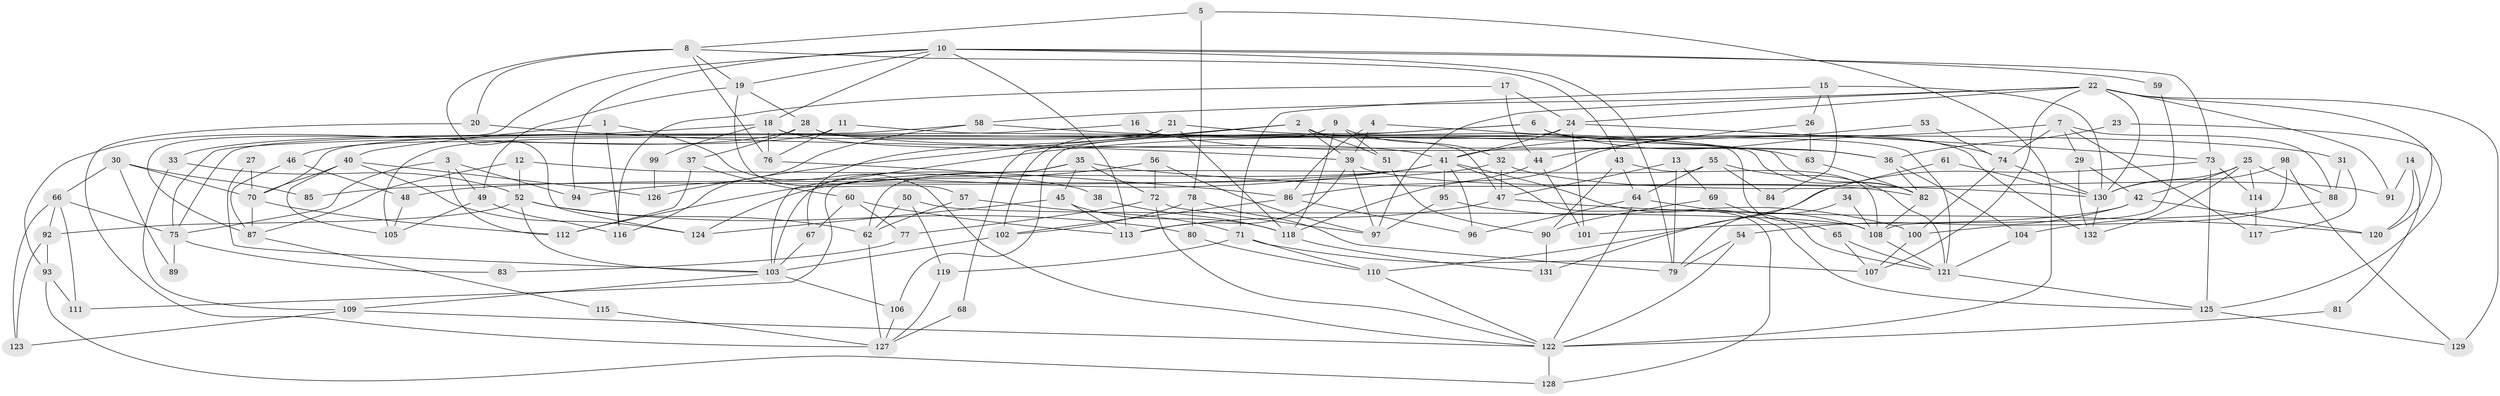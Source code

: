 // Generated by graph-tools (version 1.1) at 2025/02/03/09/25 03:02:01]
// undirected, 132 vertices, 264 edges
graph export_dot {
graph [start="1"]
  node [color=gray90,style=filled];
  1;
  2;
  3;
  4;
  5;
  6;
  7;
  8;
  9;
  10;
  11;
  12;
  13;
  14;
  15;
  16;
  17;
  18;
  19;
  20;
  21;
  22;
  23;
  24;
  25;
  26;
  27;
  28;
  29;
  30;
  31;
  32;
  33;
  34;
  35;
  36;
  37;
  38;
  39;
  40;
  41;
  42;
  43;
  44;
  45;
  46;
  47;
  48;
  49;
  50;
  51;
  52;
  53;
  54;
  55;
  56;
  57;
  58;
  59;
  60;
  61;
  62;
  63;
  64;
  65;
  66;
  67;
  68;
  69;
  70;
  71;
  72;
  73;
  74;
  75;
  76;
  77;
  78;
  79;
  80;
  81;
  82;
  83;
  84;
  85;
  86;
  87;
  88;
  89;
  90;
  91;
  92;
  93;
  94;
  95;
  96;
  97;
  98;
  99;
  100;
  101;
  102;
  103;
  104;
  105;
  106;
  107;
  108;
  109;
  110;
  111;
  112;
  113;
  114;
  115;
  116;
  117;
  118;
  119;
  120;
  121;
  122;
  123;
  124;
  125;
  126;
  127;
  128;
  129;
  130;
  131;
  132;
  1 -- 122;
  1 -- 116;
  1 -- 40;
  2 -- 39;
  2 -- 121;
  2 -- 51;
  2 -- 68;
  2 -- 126;
  3 -- 94;
  3 -- 112;
  3 -- 49;
  3 -- 75;
  4 -- 86;
  4 -- 39;
  4 -- 82;
  5 -- 122;
  5 -- 8;
  5 -- 78;
  6 -- 106;
  6 -- 74;
  6 -- 103;
  6 -- 132;
  7 -- 41;
  7 -- 74;
  7 -- 29;
  7 -- 88;
  7 -- 117;
  8 -- 124;
  8 -- 76;
  8 -- 19;
  8 -- 20;
  8 -- 43;
  9 -- 118;
  9 -- 102;
  9 -- 32;
  9 -- 51;
  10 -- 19;
  10 -- 113;
  10 -- 18;
  10 -- 59;
  10 -- 73;
  10 -- 79;
  10 -- 87;
  10 -- 94;
  11 -- 82;
  11 -- 46;
  11 -- 76;
  12 -- 52;
  12 -- 87;
  12 -- 38;
  13 -- 47;
  13 -- 69;
  13 -- 79;
  14 -- 91;
  14 -- 120;
  14 -- 81;
  15 -- 130;
  15 -- 71;
  15 -- 26;
  15 -- 84;
  16 -- 75;
  16 -- 36;
  17 -- 24;
  17 -- 44;
  17 -- 116;
  18 -- 33;
  18 -- 41;
  18 -- 65;
  18 -- 76;
  18 -- 99;
  19 -- 28;
  19 -- 49;
  19 -- 57;
  20 -- 39;
  20 -- 127;
  21 -- 31;
  21 -- 105;
  21 -- 67;
  21 -- 118;
  22 -- 107;
  22 -- 130;
  22 -- 24;
  22 -- 58;
  22 -- 91;
  22 -- 97;
  22 -- 120;
  22 -- 129;
  23 -- 125;
  23 -- 36;
  24 -- 73;
  24 -- 41;
  24 -- 75;
  24 -- 101;
  25 -- 42;
  25 -- 132;
  25 -- 88;
  25 -- 114;
  25 -- 130;
  26 -- 63;
  26 -- 44;
  27 -- 70;
  27 -- 103;
  28 -- 93;
  28 -- 47;
  28 -- 36;
  28 -- 37;
  29 -- 132;
  29 -- 42;
  30 -- 66;
  30 -- 70;
  30 -- 85;
  30 -- 89;
  31 -- 88;
  31 -- 117;
  32 -- 47;
  32 -- 48;
  32 -- 91;
  33 -- 109;
  33 -- 52;
  34 -- 108;
  34 -- 79;
  35 -- 62;
  35 -- 103;
  35 -- 45;
  35 -- 72;
  35 -- 130;
  36 -- 82;
  36 -- 104;
  37 -- 112;
  37 -- 60;
  38 -- 118;
  39 -- 82;
  39 -- 97;
  39 -- 113;
  40 -- 124;
  40 -- 70;
  40 -- 105;
  40 -- 126;
  41 -- 85;
  41 -- 94;
  41 -- 95;
  41 -- 96;
  41 -- 124;
  41 -- 125;
  41 -- 128;
  42 -- 54;
  42 -- 101;
  42 -- 120;
  43 -- 64;
  43 -- 90;
  43 -- 108;
  44 -- 101;
  44 -- 86;
  45 -- 113;
  45 -- 118;
  45 -- 124;
  46 -- 48;
  46 -- 87;
  47 -- 120;
  47 -- 113;
  48 -- 105;
  49 -- 105;
  49 -- 116;
  50 -- 119;
  50 -- 108;
  50 -- 62;
  51 -- 90;
  52 -- 103;
  52 -- 80;
  52 -- 62;
  52 -- 92;
  53 -- 118;
  53 -- 74;
  54 -- 79;
  54 -- 122;
  55 -- 64;
  55 -- 121;
  55 -- 84;
  55 -- 111;
  56 -- 72;
  56 -- 97;
  56 -- 112;
  57 -- 62;
  57 -- 71;
  58 -- 116;
  58 -- 63;
  58 -- 70;
  59 -- 108;
  60 -- 67;
  60 -- 77;
  60 -- 113;
  61 -- 131;
  61 -- 130;
  62 -- 127;
  63 -- 82;
  64 -- 96;
  64 -- 122;
  64 -- 108;
  65 -- 121;
  65 -- 107;
  66 -- 111;
  66 -- 75;
  66 -- 92;
  66 -- 123;
  67 -- 103;
  68 -- 127;
  69 -- 121;
  69 -- 90;
  70 -- 87;
  70 -- 112;
  71 -- 110;
  71 -- 107;
  71 -- 119;
  72 -- 97;
  72 -- 77;
  72 -- 122;
  73 -- 125;
  73 -- 110;
  73 -- 114;
  74 -- 130;
  74 -- 100;
  75 -- 83;
  75 -- 89;
  76 -- 86;
  77 -- 83;
  78 -- 79;
  78 -- 80;
  78 -- 102;
  80 -- 110;
  81 -- 122;
  82 -- 108;
  86 -- 96;
  86 -- 102;
  87 -- 115;
  88 -- 104;
  90 -- 131;
  92 -- 93;
  92 -- 123;
  93 -- 128;
  93 -- 111;
  95 -- 100;
  95 -- 97;
  98 -- 130;
  98 -- 129;
  98 -- 100;
  99 -- 126;
  100 -- 107;
  102 -- 103;
  103 -- 106;
  103 -- 109;
  104 -- 121;
  106 -- 127;
  108 -- 121;
  109 -- 123;
  109 -- 122;
  110 -- 122;
  114 -- 117;
  115 -- 127;
  118 -- 131;
  119 -- 127;
  121 -- 125;
  122 -- 128;
  125 -- 129;
  130 -- 132;
}
